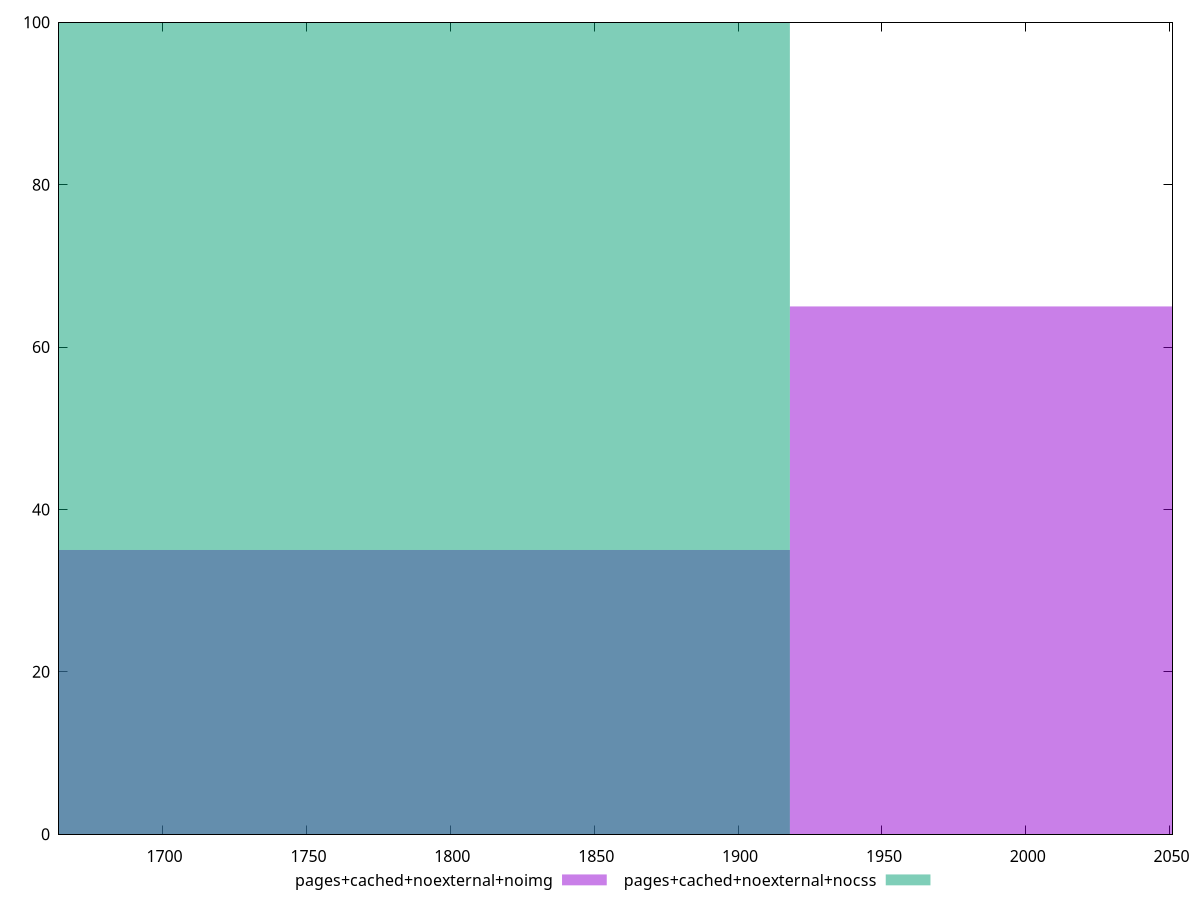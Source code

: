 reset

$pagesCachedNoexternalNoimg <<EOF
1743.652014623632 35
2092.3824175483587 65
EOF

$pagesCachedNoexternalNocss <<EOF
1743.652014623632 100
EOF

set key outside below
set boxwidth 348.73040292472643
set xrange [1664:2051]
set yrange [0:100]
set style fill transparent solid 0.5 noborder
set terminal svg size 640, 500 enhanced background rgb 'white'
set output "report_00007_2020-12-11T15:55:29.892Z/metrics/comparison/histogram/8_vs_9.svg"

plot $pagesCachedNoexternalNoimg title "pages+cached+noexternal+noimg" with boxes, \
     $pagesCachedNoexternalNocss title "pages+cached+noexternal+nocss" with boxes

reset
